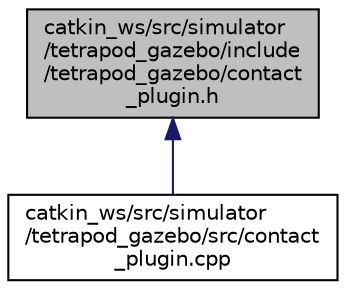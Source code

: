 digraph "catkin_ws/src/simulator/tetrapod_gazebo/include/tetrapod_gazebo/contact_plugin.h"
{
 // LATEX_PDF_SIZE
  edge [fontname="Helvetica",fontsize="10",labelfontname="Helvetica",labelfontsize="10"];
  node [fontname="Helvetica",fontsize="10",shape=record];
  Node1 [label="catkin_ws/src/simulator\l/tetrapod_gazebo/include\l/tetrapod_gazebo/contact\l_plugin.h",height=0.2,width=0.4,color="black", fillcolor="grey75", style="filled", fontcolor="black",tooltip=" "];
  Node1 -> Node2 [dir="back",color="midnightblue",fontsize="10",style="solid",fontname="Helvetica"];
  Node2 [label="catkin_ws/src/simulator\l/tetrapod_gazebo/src/contact\l_plugin.cpp",height=0.2,width=0.4,color="black", fillcolor="white", style="filled",URL="$contact__plugin_8cpp.html",tooltip=" "];
}
